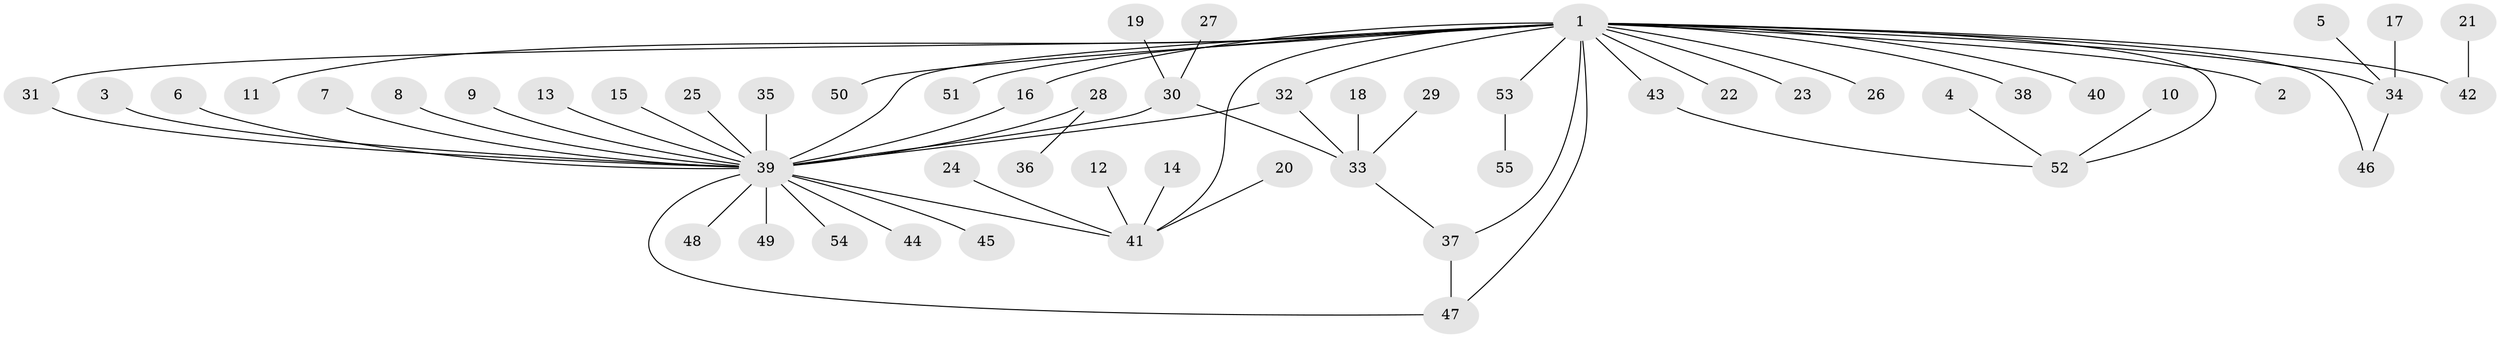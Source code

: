 // original degree distribution, {12: 0.009174311926605505, 16: 0.009174311926605505, 4: 0.06422018348623854, 2: 0.12844036697247707, 5: 0.03669724770642202, 3: 0.11926605504587157, 24: 0.009174311926605505, 1: 0.6055045871559633, 7: 0.009174311926605505, 8: 0.009174311926605505}
// Generated by graph-tools (version 1.1) at 2025/26/03/09/25 03:26:05]
// undirected, 55 vertices, 64 edges
graph export_dot {
graph [start="1"]
  node [color=gray90,style=filled];
  1;
  2;
  3;
  4;
  5;
  6;
  7;
  8;
  9;
  10;
  11;
  12;
  13;
  14;
  15;
  16;
  17;
  18;
  19;
  20;
  21;
  22;
  23;
  24;
  25;
  26;
  27;
  28;
  29;
  30;
  31;
  32;
  33;
  34;
  35;
  36;
  37;
  38;
  39;
  40;
  41;
  42;
  43;
  44;
  45;
  46;
  47;
  48;
  49;
  50;
  51;
  52;
  53;
  54;
  55;
  1 -- 2 [weight=1.0];
  1 -- 11 [weight=1.0];
  1 -- 16 [weight=1.0];
  1 -- 22 [weight=1.0];
  1 -- 23 [weight=1.0];
  1 -- 26 [weight=1.0];
  1 -- 31 [weight=1.0];
  1 -- 32 [weight=2.0];
  1 -- 34 [weight=1.0];
  1 -- 37 [weight=1.0];
  1 -- 38 [weight=1.0];
  1 -- 39 [weight=2.0];
  1 -- 40 [weight=1.0];
  1 -- 41 [weight=1.0];
  1 -- 42 [weight=1.0];
  1 -- 43 [weight=1.0];
  1 -- 46 [weight=1.0];
  1 -- 47 [weight=1.0];
  1 -- 50 [weight=1.0];
  1 -- 51 [weight=1.0];
  1 -- 52 [weight=1.0];
  1 -- 53 [weight=1.0];
  3 -- 39 [weight=1.0];
  4 -- 52 [weight=1.0];
  5 -- 34 [weight=1.0];
  6 -- 39 [weight=1.0];
  7 -- 39 [weight=1.0];
  8 -- 39 [weight=1.0];
  9 -- 39 [weight=1.0];
  10 -- 52 [weight=1.0];
  12 -- 41 [weight=1.0];
  13 -- 39 [weight=1.0];
  14 -- 41 [weight=1.0];
  15 -- 39 [weight=1.0];
  16 -- 39 [weight=1.0];
  17 -- 34 [weight=1.0];
  18 -- 33 [weight=1.0];
  19 -- 30 [weight=1.0];
  20 -- 41 [weight=1.0];
  21 -- 42 [weight=1.0];
  24 -- 41 [weight=1.0];
  25 -- 39 [weight=1.0];
  27 -- 30 [weight=1.0];
  28 -- 36 [weight=1.0];
  28 -- 39 [weight=1.0];
  29 -- 33 [weight=1.0];
  30 -- 33 [weight=1.0];
  30 -- 39 [weight=2.0];
  31 -- 39 [weight=1.0];
  32 -- 33 [weight=1.0];
  32 -- 39 [weight=1.0];
  33 -- 37 [weight=1.0];
  34 -- 46 [weight=1.0];
  35 -- 39 [weight=1.0];
  37 -- 47 [weight=1.0];
  39 -- 41 [weight=1.0];
  39 -- 44 [weight=1.0];
  39 -- 45 [weight=1.0];
  39 -- 47 [weight=1.0];
  39 -- 48 [weight=1.0];
  39 -- 49 [weight=2.0];
  39 -- 54 [weight=1.0];
  43 -- 52 [weight=1.0];
  53 -- 55 [weight=1.0];
}
